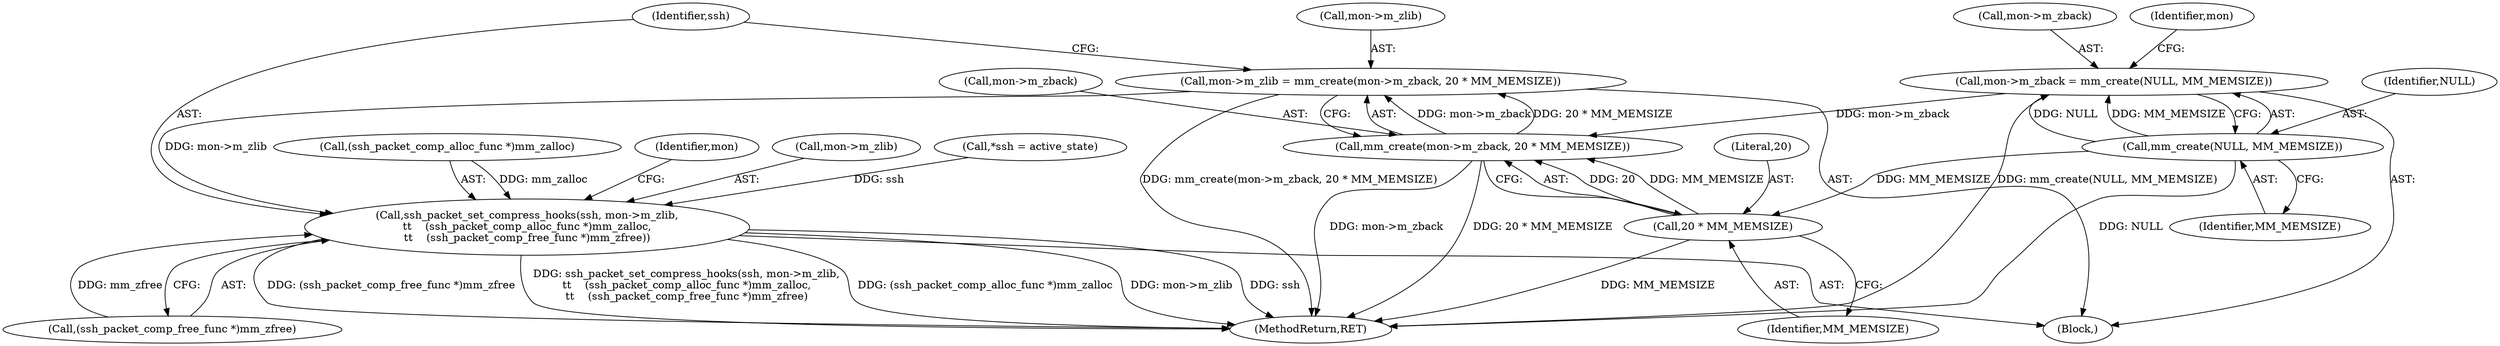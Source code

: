 digraph "0_src_3095060f479b86288e31c79ecbc5131a66bcd2f9_1@API" {
"1000133" [label="(Call,mon->m_zlib = mm_create(mon->m_zback, 20 * MM_MEMSIZE))"];
"1000137" [label="(Call,mm_create(mon->m_zback, 20 * MM_MEMSIZE))"];
"1000126" [label="(Call,mon->m_zback = mm_create(NULL, MM_MEMSIZE))"];
"1000130" [label="(Call,mm_create(NULL, MM_MEMSIZE))"];
"1000141" [label="(Call,20 * MM_MEMSIZE)"];
"1000144" [label="(Call,ssh_packet_set_compress_hooks(ssh, mon->m_zlib,\n\t\t    (ssh_packet_comp_alloc_func *)mm_zalloc,\n\t\t    (ssh_packet_comp_free_func *)mm_zfree))"];
"1000126" [label="(Call,mon->m_zback = mm_create(NULL, MM_MEMSIZE))"];
"1000143" [label="(Identifier,MM_MEMSIZE)"];
"1000130" [label="(Call,mm_create(NULL, MM_MEMSIZE))"];
"1000137" [label="(Call,mm_create(mon->m_zback, 20 * MM_MEMSIZE))"];
"1000157" [label="(MethodReturn,RET)"];
"1000141" [label="(Call,20 * MM_MEMSIZE)"];
"1000142" [label="(Literal,20)"];
"1000156" [label="(Identifier,mon)"];
"1000138" [label="(Call,mon->m_zback)"];
"1000135" [label="(Identifier,mon)"];
"1000146" [label="(Call,mon->m_zlib)"];
"1000133" [label="(Call,mon->m_zlib = mm_create(mon->m_zback, 20 * MM_MEMSIZE))"];
"1000131" [label="(Identifier,NULL)"];
"1000107" [label="(Call,*ssh = active_state)"];
"1000125" [label="(Block,)"];
"1000127" [label="(Call,mon->m_zback)"];
"1000149" [label="(Call,(ssh_packet_comp_alloc_func *)mm_zalloc)"];
"1000134" [label="(Call,mon->m_zlib)"];
"1000132" [label="(Identifier,MM_MEMSIZE)"];
"1000152" [label="(Call,(ssh_packet_comp_free_func *)mm_zfree)"];
"1000145" [label="(Identifier,ssh)"];
"1000144" [label="(Call,ssh_packet_set_compress_hooks(ssh, mon->m_zlib,\n\t\t    (ssh_packet_comp_alloc_func *)mm_zalloc,\n\t\t    (ssh_packet_comp_free_func *)mm_zfree))"];
"1000133" -> "1000125"  [label="AST: "];
"1000133" -> "1000137"  [label="CFG: "];
"1000134" -> "1000133"  [label="AST: "];
"1000137" -> "1000133"  [label="AST: "];
"1000145" -> "1000133"  [label="CFG: "];
"1000133" -> "1000157"  [label="DDG: mm_create(mon->m_zback, 20 * MM_MEMSIZE)"];
"1000137" -> "1000133"  [label="DDG: mon->m_zback"];
"1000137" -> "1000133"  [label="DDG: 20 * MM_MEMSIZE"];
"1000133" -> "1000144"  [label="DDG: mon->m_zlib"];
"1000137" -> "1000141"  [label="CFG: "];
"1000138" -> "1000137"  [label="AST: "];
"1000141" -> "1000137"  [label="AST: "];
"1000137" -> "1000157"  [label="DDG: 20 * MM_MEMSIZE"];
"1000137" -> "1000157"  [label="DDG: mon->m_zback"];
"1000126" -> "1000137"  [label="DDG: mon->m_zback"];
"1000141" -> "1000137"  [label="DDG: 20"];
"1000141" -> "1000137"  [label="DDG: MM_MEMSIZE"];
"1000126" -> "1000125"  [label="AST: "];
"1000126" -> "1000130"  [label="CFG: "];
"1000127" -> "1000126"  [label="AST: "];
"1000130" -> "1000126"  [label="AST: "];
"1000135" -> "1000126"  [label="CFG: "];
"1000126" -> "1000157"  [label="DDG: mm_create(NULL, MM_MEMSIZE)"];
"1000130" -> "1000126"  [label="DDG: NULL"];
"1000130" -> "1000126"  [label="DDG: MM_MEMSIZE"];
"1000130" -> "1000132"  [label="CFG: "];
"1000131" -> "1000130"  [label="AST: "];
"1000132" -> "1000130"  [label="AST: "];
"1000130" -> "1000157"  [label="DDG: NULL"];
"1000130" -> "1000141"  [label="DDG: MM_MEMSIZE"];
"1000141" -> "1000143"  [label="CFG: "];
"1000142" -> "1000141"  [label="AST: "];
"1000143" -> "1000141"  [label="AST: "];
"1000141" -> "1000157"  [label="DDG: MM_MEMSIZE"];
"1000144" -> "1000125"  [label="AST: "];
"1000144" -> "1000152"  [label="CFG: "];
"1000145" -> "1000144"  [label="AST: "];
"1000146" -> "1000144"  [label="AST: "];
"1000149" -> "1000144"  [label="AST: "];
"1000152" -> "1000144"  [label="AST: "];
"1000156" -> "1000144"  [label="CFG: "];
"1000144" -> "1000157"  [label="DDG: (ssh_packet_comp_free_func *)mm_zfree"];
"1000144" -> "1000157"  [label="DDG: ssh_packet_set_compress_hooks(ssh, mon->m_zlib,\n\t\t    (ssh_packet_comp_alloc_func *)mm_zalloc,\n\t\t    (ssh_packet_comp_free_func *)mm_zfree)"];
"1000144" -> "1000157"  [label="DDG: (ssh_packet_comp_alloc_func *)mm_zalloc"];
"1000144" -> "1000157"  [label="DDG: mon->m_zlib"];
"1000144" -> "1000157"  [label="DDG: ssh"];
"1000107" -> "1000144"  [label="DDG: ssh"];
"1000149" -> "1000144"  [label="DDG: mm_zalloc"];
"1000152" -> "1000144"  [label="DDG: mm_zfree"];
}
